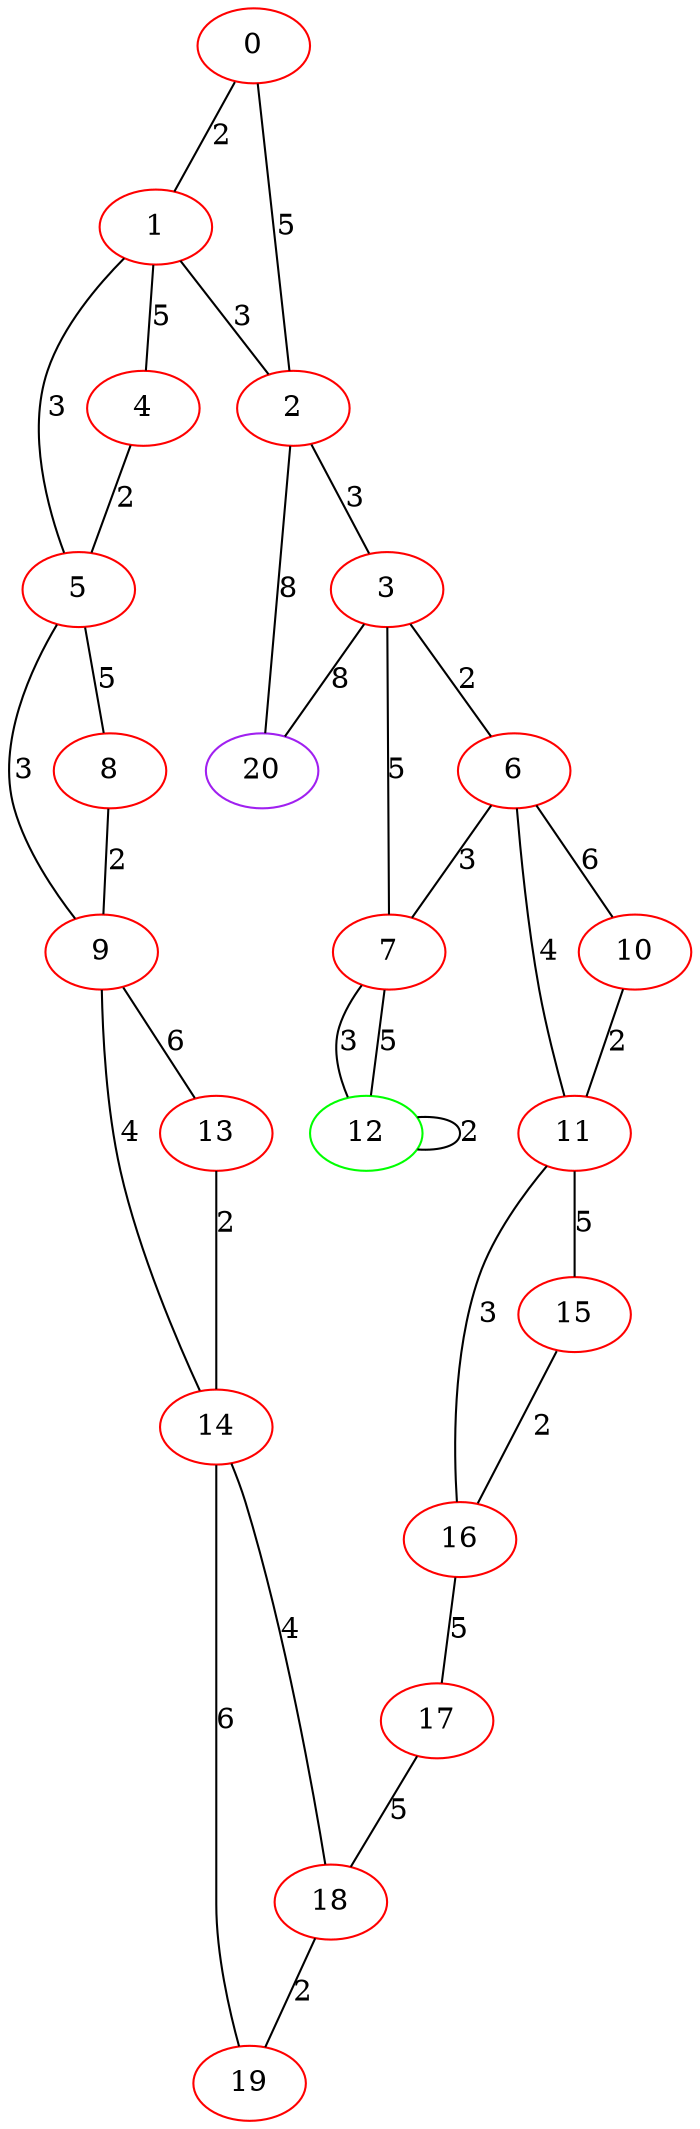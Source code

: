 graph "" {
0 [color=red, weight=1];
1 [color=red, weight=1];
2 [color=red, weight=1];
3 [color=red, weight=1];
4 [color=red, weight=1];
5 [color=red, weight=1];
6 [color=red, weight=1];
7 [color=red, weight=1];
8 [color=red, weight=1];
9 [color=red, weight=1];
10 [color=red, weight=1];
11 [color=red, weight=1];
12 [color=green, weight=2];
13 [color=red, weight=1];
14 [color=red, weight=1];
15 [color=red, weight=1];
16 [color=red, weight=1];
17 [color=red, weight=1];
18 [color=red, weight=1];
19 [color=red, weight=1];
20 [color=purple, weight=4];
0 -- 1  [key=0, label=2];
0 -- 2  [key=0, label=5];
1 -- 2  [key=0, label=3];
1 -- 4  [key=0, label=5];
1 -- 5  [key=0, label=3];
2 -- 3  [key=0, label=3];
2 -- 20  [key=0, label=8];
3 -- 20  [key=0, label=8];
3 -- 6  [key=0, label=2];
3 -- 7  [key=0, label=5];
4 -- 5  [key=0, label=2];
5 -- 8  [key=0, label=5];
5 -- 9  [key=0, label=3];
6 -- 11  [key=0, label=4];
6 -- 10  [key=0, label=6];
6 -- 7  [key=0, label=3];
7 -- 12  [key=0, label=3];
7 -- 12  [key=1, label=5];
8 -- 9  [key=0, label=2];
9 -- 13  [key=0, label=6];
9 -- 14  [key=0, label=4];
10 -- 11  [key=0, label=2];
11 -- 16  [key=0, label=3];
11 -- 15  [key=0, label=5];
12 -- 12  [key=0, label=2];
13 -- 14  [key=0, label=2];
14 -- 18  [key=0, label=4];
14 -- 19  [key=0, label=6];
15 -- 16  [key=0, label=2];
16 -- 17  [key=0, label=5];
17 -- 18  [key=0, label=5];
18 -- 19  [key=0, label=2];
}
